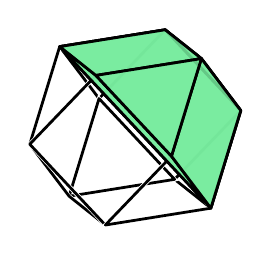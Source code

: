 % polymake for julian
% Thu Jul  5 12:01:37 2018
% q

\begin{tikzpicture}[x  = {(0.9cm,-0.076cm)},
                    y  = {(-0.06cm,0.95cm)},
                    z  = {(-0.44cm,-0.29cm)},
                    scale = 1,
                    color = {lightgray}]


  % DEF POINTS
  \coordinate (v0_q) at (1, 1, 0);
  \coordinate (v1_q) at (1, 0, 1);
  \coordinate (v2_q) at (1, 0, -1);
  \coordinate (v3_q) at (0, 1, 1);
  \coordinate (v4_q) at (1, -1, 0);
  \coordinate (v5_q) at (0, 1, -1);
  \coordinate (v6_q) at (0, -1, -1);
  \coordinate (v7_q) at (-1, 1, 0);
  \coordinate (v8_q) at (0, -1, 1);
  \coordinate (v9_q) at (-1, 0, -1);
  \coordinate (v10_q) at (-1, 0, 1);
  \coordinate (v11_q) at (-1, -1, 0);


  % EDGES STYLE
  \definecolor{edgecolor_q}{rgb}{ 0,0,0 }
  \tikzstyle{facestyle_q} = [fill=none, fill opacity=0.85, preaction={draw=white, line cap=round, line width=1.5 pt}, draw=edgecolor_q, line width=1 pt, line cap=round, line join=round]


  % FACES and EDGES and POINTS in the right order
  \draw[facestyle_q] (v2_q) -- (v5_q) -- (v0_q) -- (v2_q) -- cycle;
  \draw[facestyle_q] (v11_q) -- (v6_q) -- (v4_q) -- (v8_q) -- (v11_q) -- cycle;
  \draw[facestyle_q] (v7_q) -- (v9_q) -- (v11_q) -- (v10_q) -- (v7_q) -- cycle;
  \draw[facestyle_q] (v6_q) -- (v2_q) -- (v4_q) -- (v6_q) -- cycle;
  \draw[facestyle_q] (v6_q) -- (v9_q) -- (v5_q) -- (v2_q) -- (v6_q) -- cycle;
  \draw[facestyle_q] (v5_q) -- (v9_q) -- (v7_q) -- (v5_q) -- cycle;
  \draw[facestyle_q] (v11_q) -- (v9_q) -- (v6_q) -- (v11_q) -- cycle;


  %POINTS


  %FACETS
  \draw[facestyle_q] (v10_q) -- (v11_q) -- (v8_q) -- (v10_q) -- cycle;


  %POINTS


  %FACETS
  \draw[facestyle_q] (v7_q) -- (v3_q) -- (v0_q) -- (v5_q) -- (v7_q) -- cycle;


  %POINTS


  %FACETS
  \draw[facestyle_q] (v2_q) -- (v0_q) -- (v1_q) -- (v4_q) -- (v2_q) -- cycle;


  %POINTS


  %FACETS
  \draw[facestyle_q] (v7_q) -- (v10_q) -- (v3_q) -- (v7_q) -- cycle;


  %POINTS


  %FACETS
  \draw[facestyle_q] (v10_q) -- (v8_q) -- (v1_q) -- (v3_q) -- (v10_q) -- cycle;


  %POINTS


  %FACETS
  \draw[facestyle_q] (v8_q) -- (v4_q) -- (v1_q) -- (v8_q) -- cycle;


  %POINTS


  %FACETS
  \draw[facestyle_q] (v3_q) -- (v1_q) -- (v0_q) -- (v3_q) -- cycle;


  %POINTS


  %FACETS

  % DEF POINTS
  \coordinate (v0_unnamed__1) at (1, 1, 0);
  \coordinate (v1_unnamed__1) at (1, 0, 1);
  \coordinate (v2_unnamed__1) at (1, 0, -1);
  \coordinate (v3_unnamed__1) at (0, 1, 1);
  \coordinate (v4_unnamed__1) at (1, -1, 0);
  \coordinate (v5_unnamed__1) at (0, 1, -1);
  \coordinate (v6_unnamed__1) at (-1, 1, 0);


  % EDGES STYLE
  \definecolor{edgecolor_unnamed__1}{rgb}{ 0,0,0 }

  % FACES STYLE
  \definecolor{facetcolor_unnamed__1}{rgb}{ 0.467,0.925,0.62 }

  \tikzstyle{facestyle_unnamed__1} = [fill=facetcolor_unnamed__1, fill opacity=0.85, draw=edgecolor_unnamed__1, line width=1 pt, line cap=round, line join=round]


  % FACES and EDGES and POINTS in the right order
  \draw[facestyle_unnamed__1] (v2_unnamed__1) -- (v5_unnamed__1) -- (v0_unnamed__1) -- (v2_unnamed__1) -- cycle;
  \draw[facestyle_unnamed__1] (v6_unnamed__1) -- (v5_unnamed__1) -- (v2_unnamed__1) -- (v4_unnamed__1) -- (v6_unnamed__1) -- cycle;
  \draw[facestyle_unnamed__1] (v6_unnamed__1) -- (v4_unnamed__1) -- (v1_unnamed__1) -- (v3_unnamed__1) -- (v6_unnamed__1) -- cycle;
  \draw[facestyle_unnamed__1] (v0_unnamed__1) -- (v5_unnamed__1) -- (v6_unnamed__1) -- (v3_unnamed__1) -- (v0_unnamed__1) -- cycle;


  %POINTS


  %FACETS
  \draw[facestyle_unnamed__1] (v4_unnamed__1) -- (v2_unnamed__1) -- (v0_unnamed__1) -- (v1_unnamed__1) -- (v4_unnamed__1) -- cycle;


  %POINTS


  %FACETS
  \draw[facestyle_unnamed__1] (v1_unnamed__1) -- (v0_unnamed__1) -- (v3_unnamed__1) -- (v1_unnamed__1) -- cycle;


  %POINTS


  %FACETS

\end{tikzpicture}
